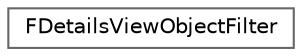 digraph "Graphical Class Hierarchy"
{
 // INTERACTIVE_SVG=YES
 // LATEX_PDF_SIZE
  bgcolor="transparent";
  edge [fontname=Helvetica,fontsize=10,labelfontname=Helvetica,labelfontsize=10];
  node [fontname=Helvetica,fontsize=10,shape=box,height=0.2,width=0.4];
  rankdir="LR";
  Node0 [id="Node000000",label="FDetailsViewObjectFilter",height=0.2,width=0.4,color="grey40", fillcolor="white", style="filled",URL="$d7/dbd/classFDetailsViewObjectFilter.html",tooltip="An object filter determines the root objects that should be displayed from a set of given source obje..."];
}
